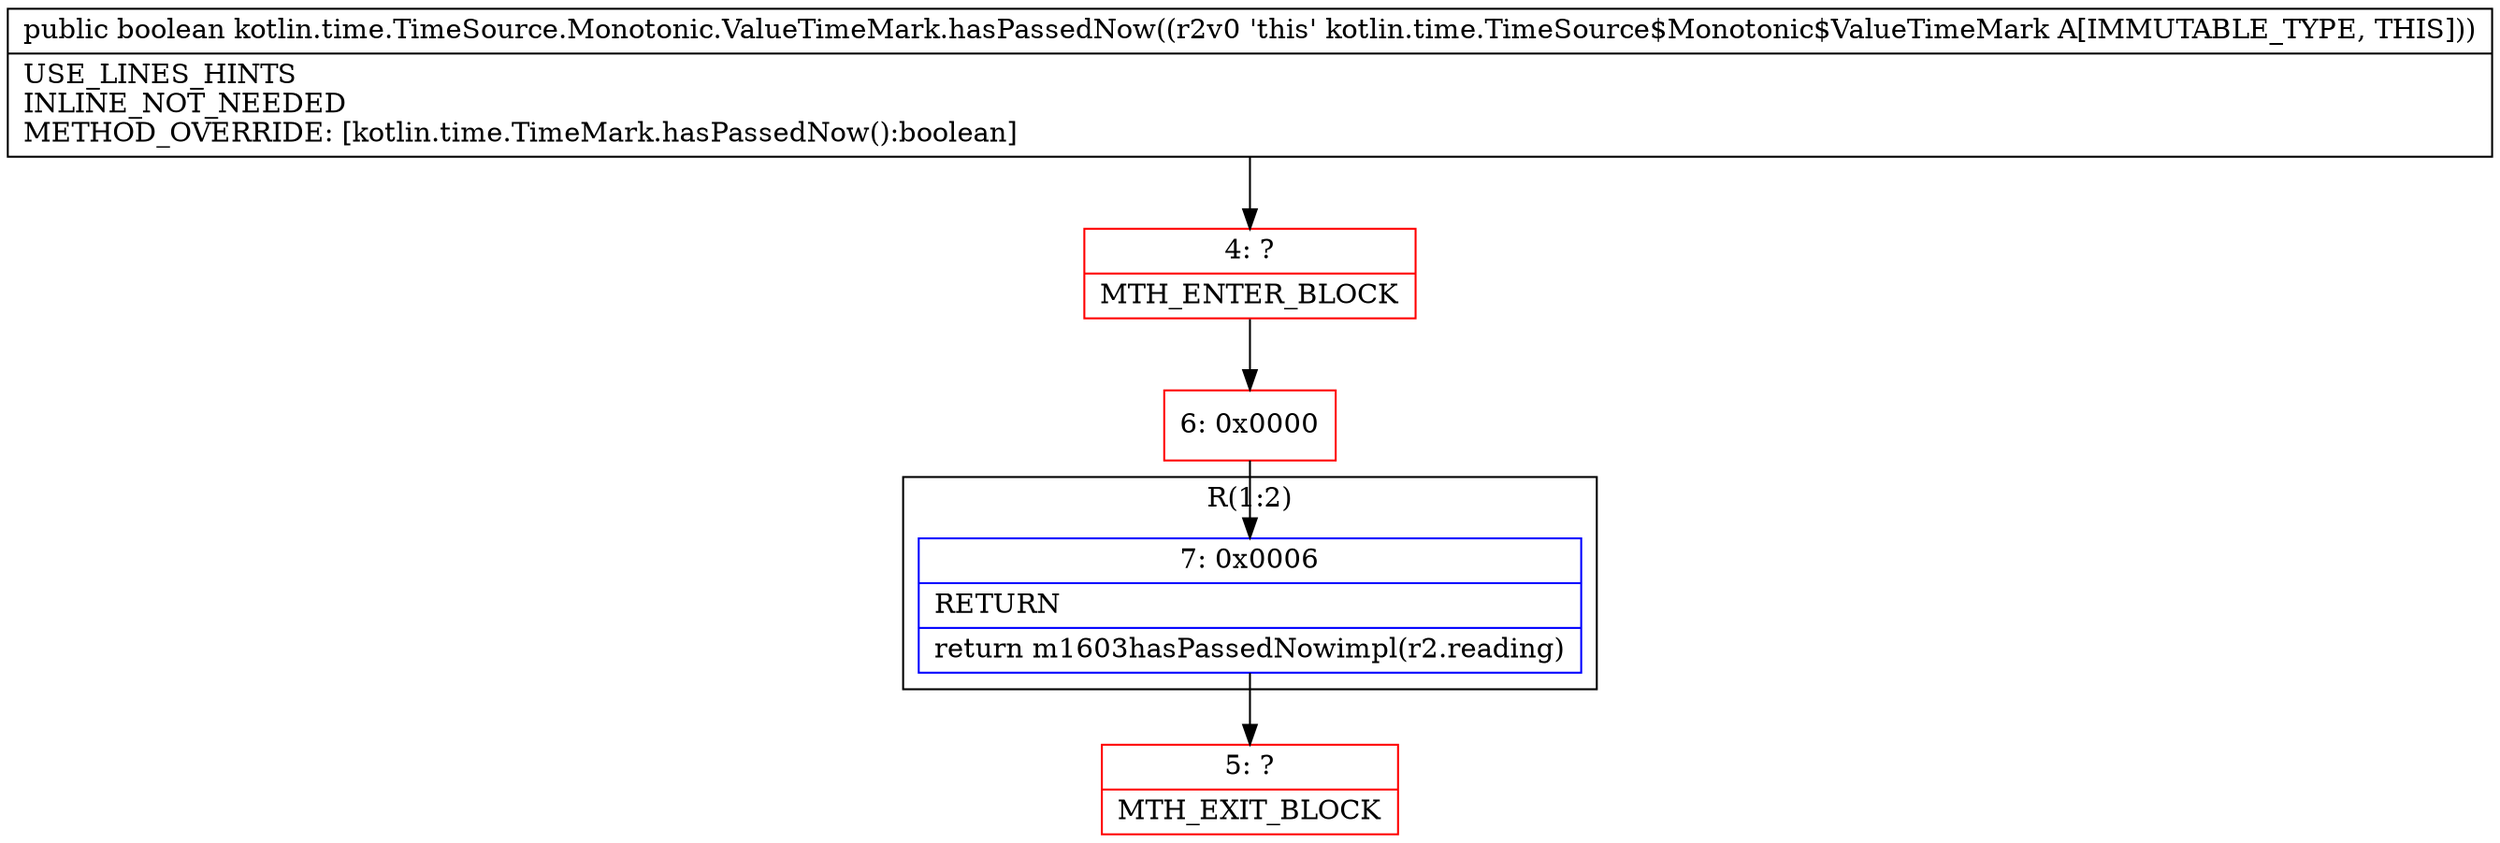 digraph "CFG forkotlin.time.TimeSource.Monotonic.ValueTimeMark.hasPassedNow()Z" {
subgraph cluster_Region_947631873 {
label = "R(1:2)";
node [shape=record,color=blue];
Node_7 [shape=record,label="{7\:\ 0x0006|RETURN\l|return m1603hasPassedNowimpl(r2.reading)\l}"];
}
Node_4 [shape=record,color=red,label="{4\:\ ?|MTH_ENTER_BLOCK\l}"];
Node_6 [shape=record,color=red,label="{6\:\ 0x0000}"];
Node_5 [shape=record,color=red,label="{5\:\ ?|MTH_EXIT_BLOCK\l}"];
MethodNode[shape=record,label="{public boolean kotlin.time.TimeSource.Monotonic.ValueTimeMark.hasPassedNow((r2v0 'this' kotlin.time.TimeSource$Monotonic$ValueTimeMark A[IMMUTABLE_TYPE, THIS]))  | USE_LINES_HINTS\lINLINE_NOT_NEEDED\lMETHOD_OVERRIDE: [kotlin.time.TimeMark.hasPassedNow():boolean]\l}"];
MethodNode -> Node_4;Node_7 -> Node_5;
Node_4 -> Node_6;
Node_6 -> Node_7;
}

